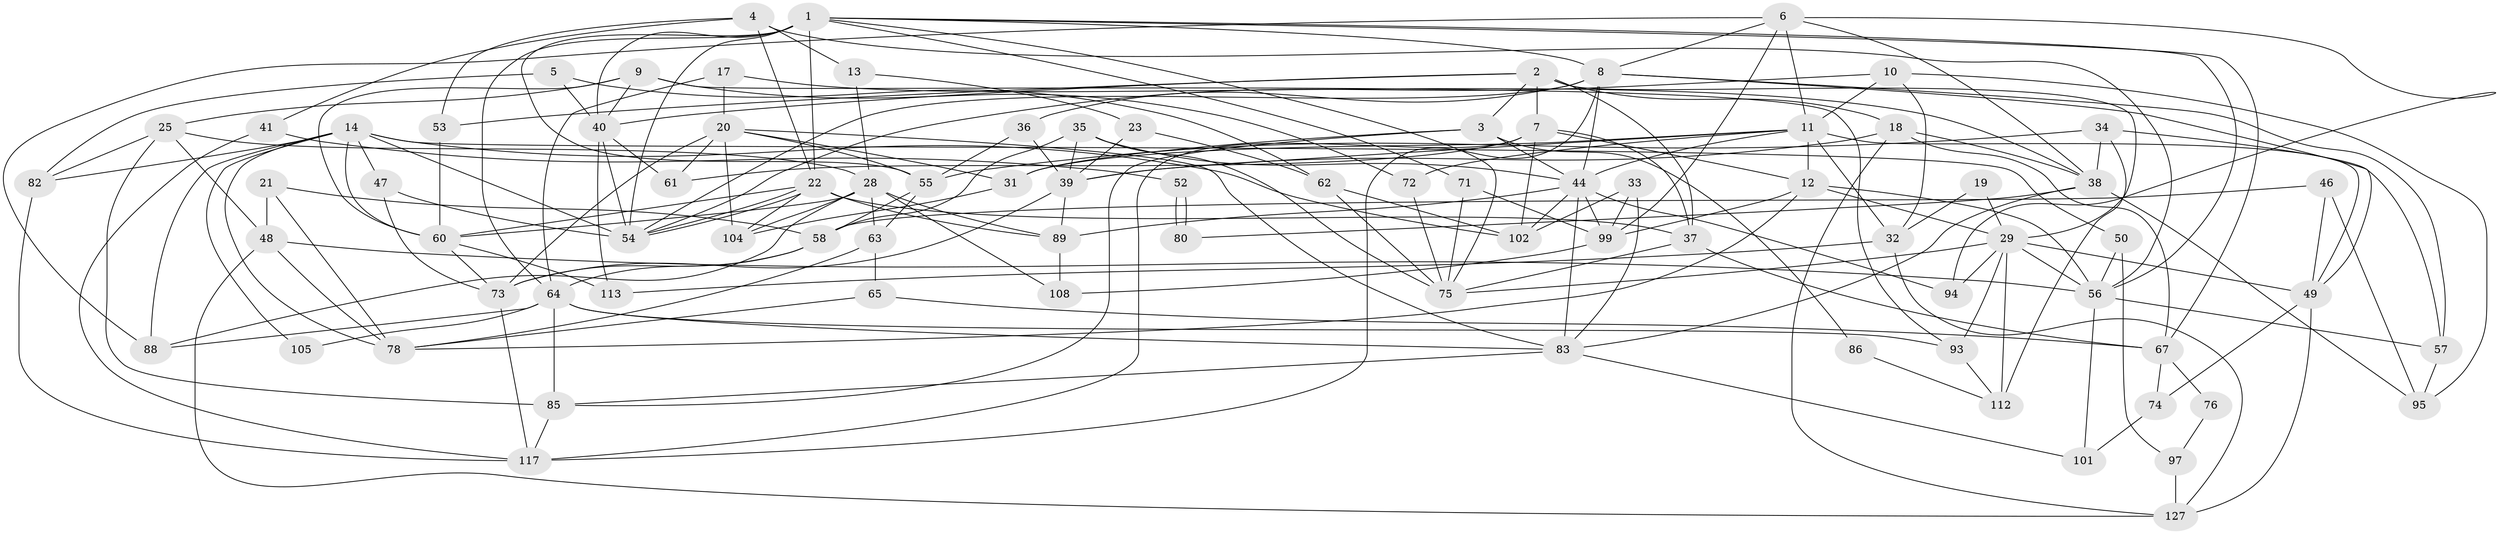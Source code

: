 // original degree distribution, {7: 0.0234375, 4: 0.28125, 3: 0.328125, 5: 0.1640625, 2: 0.078125, 6: 0.125}
// Generated by graph-tools (version 1.1) at 2025/41/03/06/25 10:41:56]
// undirected, 83 vertices, 204 edges
graph export_dot {
graph [start="1"]
  node [color=gray90,style=filled];
  1 [super="+114"];
  2 [super="+16"];
  3 [super="+68"];
  4 [super="+128"];
  5;
  6 [super="+51"];
  7 [super="+110"];
  8 [super="+27"];
  9 [super="+45"];
  10;
  11 [super="+24"];
  12 [super="+69"];
  13;
  14 [super="+15"];
  17;
  18 [super="+26"];
  19;
  20 [super="+125"];
  21;
  22 [super="+126"];
  23;
  25 [super="+30"];
  28 [super="+100"];
  29 [super="+90"];
  31;
  32 [super="+115"];
  33;
  34 [super="+84"];
  35 [super="+42"];
  36;
  37 [super="+43"];
  38 [super="+70"];
  39 [super="+59"];
  40 [super="+87"];
  41;
  44 [super="+98"];
  46;
  47 [super="+79"];
  48 [super="+123"];
  49 [super="+81"];
  50;
  52;
  53;
  54 [super="+91"];
  55 [super="+109"];
  56 [super="+121"];
  57;
  58 [super="+66"];
  60 [super="+103"];
  61;
  62;
  63;
  64 [super="+116"];
  65;
  67 [super="+77"];
  71 [super="+96"];
  72;
  73 [super="+106"];
  74;
  75 [super="+118"];
  76;
  78 [super="+122"];
  80;
  82;
  83 [super="+120"];
  85 [super="+124"];
  86;
  88;
  89 [super="+92"];
  93;
  94;
  95;
  97;
  99 [super="+111"];
  101;
  102 [super="+107"];
  104;
  105;
  108;
  112;
  113;
  117 [super="+119"];
  127;
  1 -- 40;
  1 -- 75;
  1 -- 56;
  1 -- 64;
  1 -- 67;
  1 -- 8;
  1 -- 54 [weight=2];
  1 -- 55;
  1 -- 22;
  1 -- 71;
  2 -- 37;
  2 -- 40;
  2 -- 18;
  2 -- 3;
  2 -- 53;
  2 -- 29;
  2 -- 7;
  3 -- 44;
  3 -- 31;
  3 -- 86;
  3 -- 85;
  4 -- 22;
  4 -- 56;
  4 -- 41;
  4 -- 53;
  4 -- 13;
  5 -- 82;
  5 -- 62;
  5 -- 40;
  6 -- 88;
  6 -- 38;
  6 -- 99;
  6 -- 8;
  6 -- 11;
  6 -- 94;
  7 -- 61;
  7 -- 102 [weight=2];
  7 -- 37;
  7 -- 117;
  7 -- 12;
  8 -- 49;
  8 -- 36;
  8 -- 54;
  8 -- 57;
  8 -- 44;
  8 -- 117;
  9 -- 93;
  9 -- 72;
  9 -- 40;
  9 -- 25;
  9 -- 60;
  10 -- 95;
  10 -- 54;
  10 -- 32;
  10 -- 11;
  11 -- 12;
  11 -- 31;
  11 -- 44;
  11 -- 32;
  11 -- 49;
  11 -- 39;
  11 -- 72;
  12 -- 56;
  12 -- 99;
  12 -- 78;
  12 -- 29;
  13 -- 23;
  13 -- 28;
  14 -- 50;
  14 -- 82;
  14 -- 102;
  14 -- 78;
  14 -- 88;
  14 -- 105;
  14 -- 47;
  14 -- 54;
  14 -- 60;
  17 -- 64;
  17 -- 38;
  17 -- 20;
  18 -- 67;
  18 -- 38;
  18 -- 39;
  18 -- 127;
  19 -- 32;
  19 -- 29;
  20 -- 104;
  20 -- 31;
  20 -- 61;
  20 -- 73;
  20 -- 55;
  20 -- 83;
  21 -- 48;
  21 -- 58;
  21 -- 78;
  22 -- 54;
  22 -- 54;
  22 -- 37;
  22 -- 104;
  22 -- 89;
  22 -- 60;
  23 -- 62;
  23 -- 39;
  25 -- 82;
  25 -- 85;
  25 -- 28;
  25 -- 48;
  28 -- 63;
  28 -- 108;
  28 -- 104;
  28 -- 88;
  28 -- 89;
  28 -- 60 [weight=2];
  29 -- 56 [weight=2];
  29 -- 93;
  29 -- 94;
  29 -- 112;
  29 -- 75;
  29 -- 49;
  31 -- 104;
  32 -- 113;
  32 -- 127;
  33 -- 99;
  33 -- 102;
  33 -- 83;
  34 -- 38;
  34 -- 112;
  34 -- 57;
  34 -- 55;
  35 -- 75;
  35 -- 58;
  35 -- 44;
  35 -- 39;
  36 -- 55;
  36 -- 39;
  37 -- 67;
  37 -- 75;
  38 -- 80;
  38 -- 95;
  38 -- 83;
  39 -- 73;
  39 -- 89;
  40 -- 54;
  40 -- 61;
  40 -- 113;
  41 -- 52;
  41 -- 117;
  44 -- 102;
  44 -- 83;
  44 -- 89;
  44 -- 94;
  44 -- 99;
  46 -- 49;
  46 -- 95;
  46 -- 58;
  47 -- 54;
  47 -- 73;
  48 -- 78;
  48 -- 127;
  48 -- 56;
  49 -- 74;
  49 -- 127;
  50 -- 56;
  50 -- 97;
  52 -- 80;
  52 -- 80;
  53 -- 60;
  55 -- 58;
  55 -- 63;
  56 -- 101;
  56 -- 57;
  57 -- 95;
  58 -- 73;
  58 -- 64;
  60 -- 113;
  60 -- 73;
  62 -- 102;
  62 -- 75;
  63 -- 65;
  63 -- 78;
  64 -- 105;
  64 -- 83;
  64 -- 88;
  64 -- 93;
  64 -- 85;
  65 -- 67;
  65 -- 78;
  67 -- 76;
  67 -- 74;
  71 -- 75;
  71 -- 99;
  72 -- 75;
  73 -- 117;
  74 -- 101;
  76 -- 97;
  82 -- 117;
  83 -- 101;
  83 -- 85;
  85 -- 117;
  86 -- 112;
  89 -- 108;
  93 -- 112;
  97 -- 127;
  99 -- 108;
}
